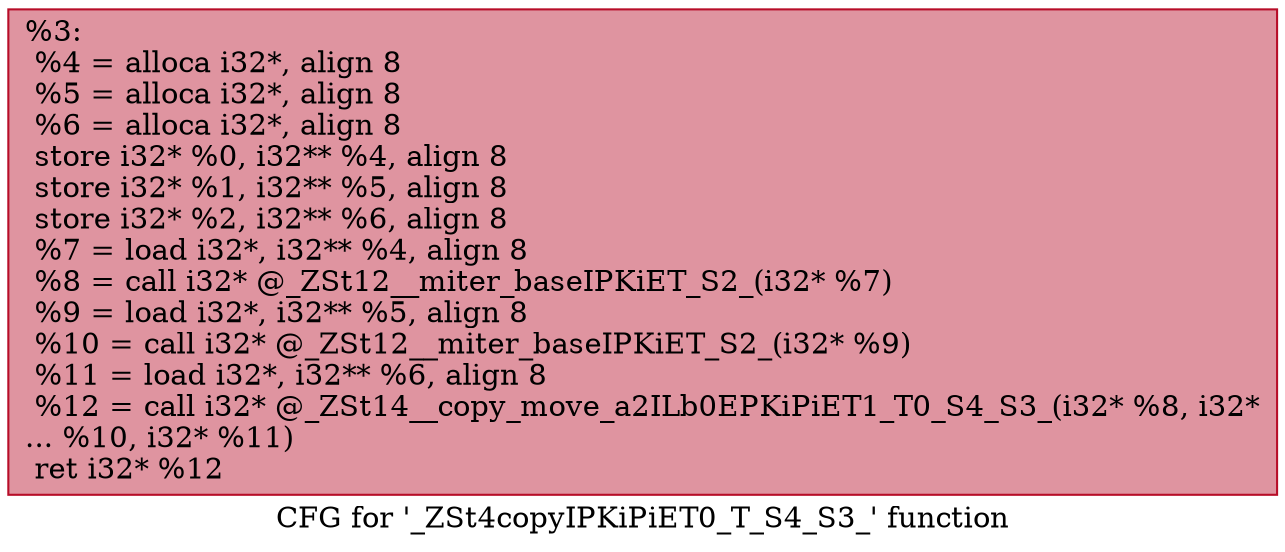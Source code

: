 digraph "CFG for '_ZSt4copyIPKiPiET0_T_S4_S3_' function" {
	label="CFG for '_ZSt4copyIPKiPiET0_T_S4_S3_' function";

	Node0x558411997470 [shape=record,color="#b70d28ff", style=filled, fillcolor="#b70d2870",label="{%3:\l  %4 = alloca i32*, align 8\l  %5 = alloca i32*, align 8\l  %6 = alloca i32*, align 8\l  store i32* %0, i32** %4, align 8\l  store i32* %1, i32** %5, align 8\l  store i32* %2, i32** %6, align 8\l  %7 = load i32*, i32** %4, align 8\l  %8 = call i32* @_ZSt12__miter_baseIPKiET_S2_(i32* %7)\l  %9 = load i32*, i32** %5, align 8\l  %10 = call i32* @_ZSt12__miter_baseIPKiET_S2_(i32* %9)\l  %11 = load i32*, i32** %6, align 8\l  %12 = call i32* @_ZSt14__copy_move_a2ILb0EPKiPiET1_T0_S4_S3_(i32* %8, i32*\l... %10, i32* %11)\l  ret i32* %12\l}"];
}
